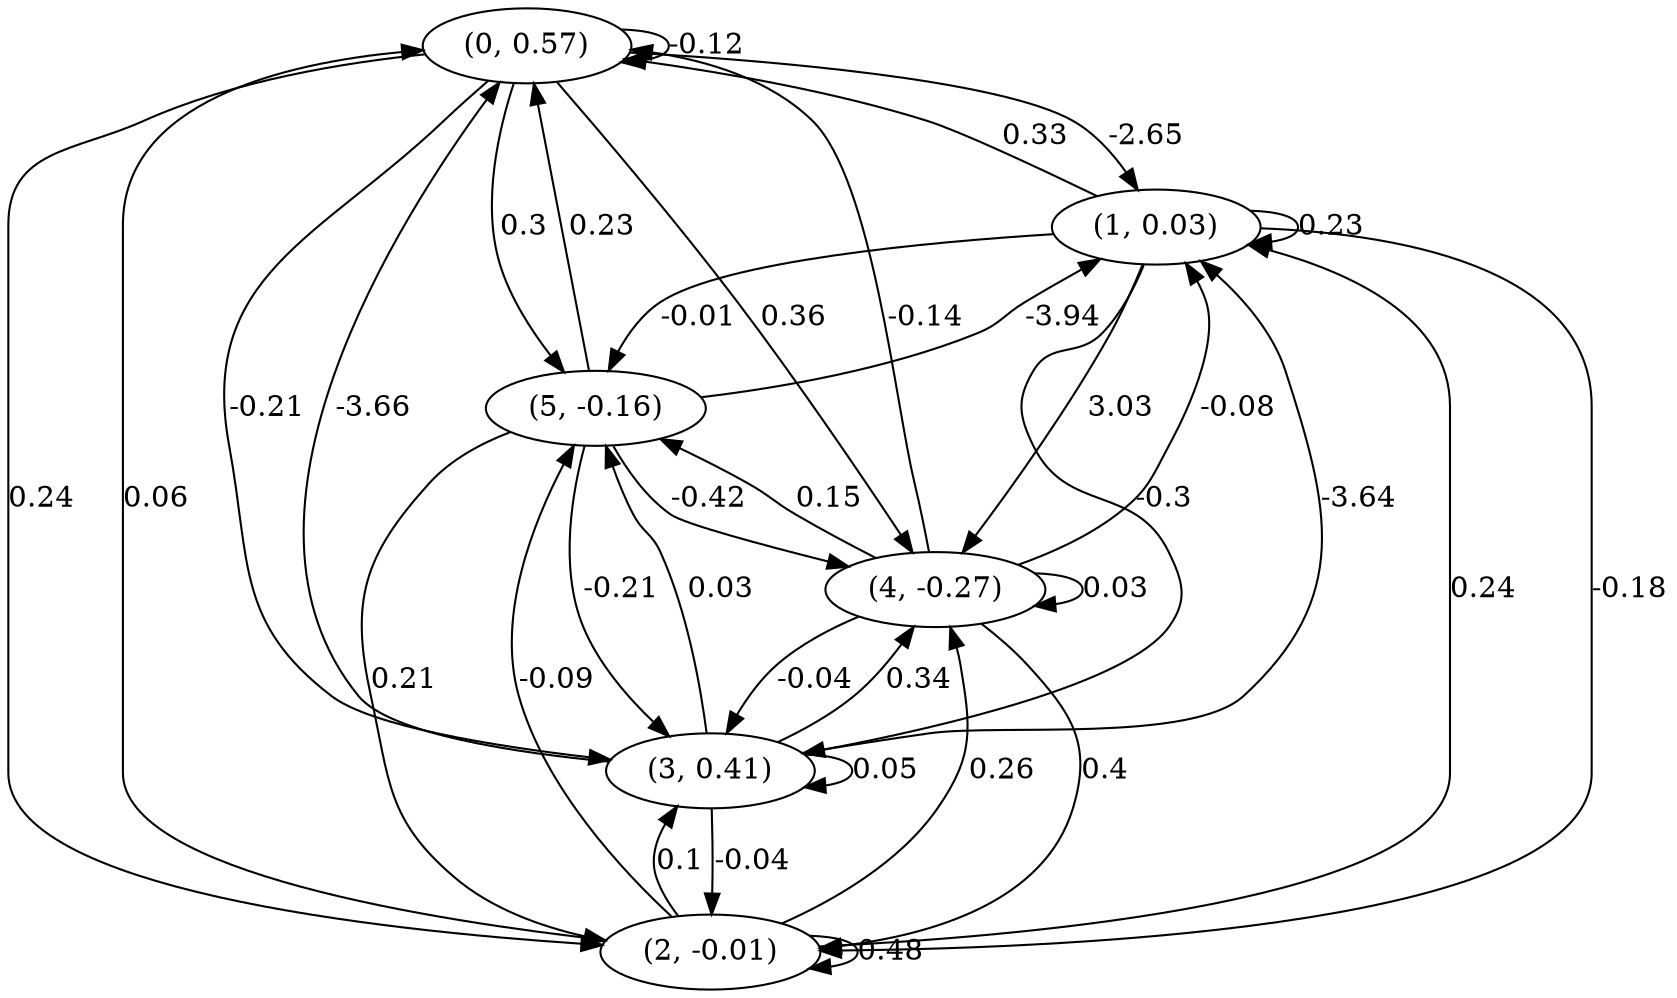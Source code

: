 digraph {
    0 [ label = "(0, 0.57)" ]
    1 [ label = "(1, 0.03)" ]
    2 [ label = "(2, -0.01)" ]
    3 [ label = "(3, 0.41)" ]
    4 [ label = "(4, -0.27)" ]
    5 [ label = "(5, -0.16)" ]
    0 -> 0 [ label = "-0.12" ]
    1 -> 1 [ label = "0.23" ]
    2 -> 2 [ label = "0.48" ]
    3 -> 3 [ label = "0.05" ]
    4 -> 4 [ label = "0.03" ]
    1 -> 0 [ label = "0.33" ]
    2 -> 0 [ label = "0.06" ]
    3 -> 0 [ label = "-3.66" ]
    4 -> 0 [ label = "-0.14" ]
    5 -> 0 [ label = "0.23" ]
    0 -> 1 [ label = "-2.65" ]
    2 -> 1 [ label = "0.24" ]
    3 -> 1 [ label = "-3.64" ]
    4 -> 1 [ label = "-0.08" ]
    5 -> 1 [ label = "-3.94" ]
    0 -> 2 [ label = "0.24" ]
    1 -> 2 [ label = "-0.18" ]
    3 -> 2 [ label = "-0.04" ]
    4 -> 2 [ label = "0.4" ]
    5 -> 2 [ label = "0.21" ]
    0 -> 3 [ label = "-0.21" ]
    1 -> 3 [ label = "-0.3" ]
    2 -> 3 [ label = "0.1" ]
    4 -> 3 [ label = "-0.04" ]
    5 -> 3 [ label = "-0.21" ]
    0 -> 4 [ label = "0.36" ]
    1 -> 4 [ label = "3.03" ]
    2 -> 4 [ label = "0.26" ]
    3 -> 4 [ label = "0.34" ]
    5 -> 4 [ label = "-0.42" ]
    0 -> 5 [ label = "0.3" ]
    1 -> 5 [ label = "-0.01" ]
    2 -> 5 [ label = "-0.09" ]
    3 -> 5 [ label = "0.03" ]
    4 -> 5 [ label = "0.15" ]
}

